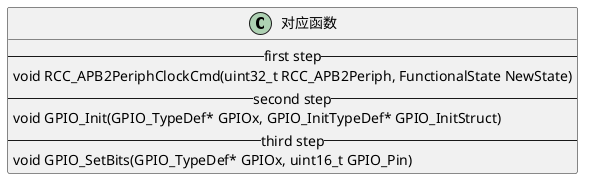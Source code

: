 @startuml 01对应函数
class 对应函数{
    --first step--
    void RCC_APB2PeriphClockCmd(uint32_t RCC_APB2Periph, FunctionalState NewState)
    --second step--
    void GPIO_Init(GPIO_TypeDef* GPIOx, GPIO_InitTypeDef* GPIO_InitStruct)
    --third step--
    void GPIO_SetBits(GPIO_TypeDef* GPIOx, uint16_t GPIO_Pin)
}
@enduml